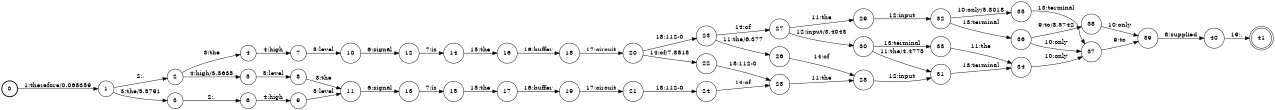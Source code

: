 digraph FST {
rankdir = LR;
size = "8.5,11";
label = "";
center = 1;
orientation = Portrait;
ranksep = "0.4";
nodesep = "0.25";
0 [label = "0", shape = circle, style = bold, fontsize = 14]
	0 -> 1 [label = "1:therefore/0.068359", fontsize = 14];
1 [label = "1", shape = circle, style = solid, fontsize = 14]
	1 -> 2 [label = "2:,", fontsize = 14];
	1 -> 3 [label = "3:the/5.5791", fontsize = 14];
2 [label = "2", shape = circle, style = solid, fontsize = 14]
	2 -> 4 [label = "3:the", fontsize = 14];
	2 -> 5 [label = "4:high/3.5635", fontsize = 14];
3 [label = "3", shape = circle, style = solid, fontsize = 14]
	3 -> 6 [label = "2:,", fontsize = 14];
4 [label = "4", shape = circle, style = solid, fontsize = 14]
	4 -> 7 [label = "4:high", fontsize = 14];
5 [label = "5", shape = circle, style = solid, fontsize = 14]
	5 -> 8 [label = "5:level", fontsize = 14];
6 [label = "6", shape = circle, style = solid, fontsize = 14]
	6 -> 9 [label = "4:high", fontsize = 14];
7 [label = "7", shape = circle, style = solid, fontsize = 14]
	7 -> 10 [label = "5:level", fontsize = 14];
8 [label = "8", shape = circle, style = solid, fontsize = 14]
	8 -> 11 [label = "3:the", fontsize = 14];
9 [label = "9", shape = circle, style = solid, fontsize = 14]
	9 -> 11 [label = "5:level", fontsize = 14];
10 [label = "10", shape = circle, style = solid, fontsize = 14]
	10 -> 12 [label = "6:signal", fontsize = 14];
11 [label = "11", shape = circle, style = solid, fontsize = 14]
	11 -> 13 [label = "6:signal", fontsize = 14];
12 [label = "12", shape = circle, style = solid, fontsize = 14]
	12 -> 14 [label = "7:is", fontsize = 14];
13 [label = "13", shape = circle, style = solid, fontsize = 14]
	13 -> 15 [label = "7:is", fontsize = 14];
14 [label = "14", shape = circle, style = solid, fontsize = 14]
	14 -> 16 [label = "15:the", fontsize = 14];
15 [label = "15", shape = circle, style = solid, fontsize = 14]
	15 -> 17 [label = "15:the", fontsize = 14];
16 [label = "16", shape = circle, style = solid, fontsize = 14]
	16 -> 18 [label = "16:buffer", fontsize = 14];
17 [label = "17", shape = circle, style = solid, fontsize = 14]
	17 -> 19 [label = "16:buffer", fontsize = 14];
18 [label = "18", shape = circle, style = solid, fontsize = 14]
	18 -> 20 [label = "17:circuit", fontsize = 14];
19 [label = "19", shape = circle, style = solid, fontsize = 14]
	19 -> 21 [label = "17:circuit", fontsize = 14];
20 [label = "20", shape = circle, style = solid, fontsize = 14]
	20 -> 22 [label = "14:of/7.8818", fontsize = 14];
	20 -> 23 [label = "18:112-0", fontsize = 14];
21 [label = "21", shape = circle, style = solid, fontsize = 14]
	21 -> 24 [label = "18:112-0", fontsize = 14];
22 [label = "22", shape = circle, style = solid, fontsize = 14]
	22 -> 25 [label = "18:112-0", fontsize = 14];
23 [label = "23", shape = circle, style = solid, fontsize = 14]
	23 -> 26 [label = "11:the/6.377", fontsize = 14];
	23 -> 27 [label = "14:of", fontsize = 14];
24 [label = "24", shape = circle, style = solid, fontsize = 14]
	24 -> 25 [label = "14:of", fontsize = 14];
25 [label = "25", shape = circle, style = solid, fontsize = 14]
	25 -> 28 [label = "11:the", fontsize = 14];
26 [label = "26", shape = circle, style = solid, fontsize = 14]
	26 -> 28 [label = "14:of", fontsize = 14];
27 [label = "27", shape = circle, style = solid, fontsize = 14]
	27 -> 29 [label = "11:the", fontsize = 14];
	27 -> 30 [label = "12:input/3.4043", fontsize = 14];
28 [label = "28", shape = circle, style = solid, fontsize = 14]
	28 -> 31 [label = "12:input", fontsize = 14];
29 [label = "29", shape = circle, style = solid, fontsize = 14]
	29 -> 32 [label = "12:input", fontsize = 14];
30 [label = "30", shape = circle, style = solid, fontsize = 14]
	30 -> 31 [label = "11:the/4.4775", fontsize = 14];
	30 -> 33 [label = "13:terminal", fontsize = 14];
31 [label = "31", shape = circle, style = solid, fontsize = 14]
	31 -> 34 [label = "13:terminal", fontsize = 14];
32 [label = "32", shape = circle, style = solid, fontsize = 14]
	32 -> 35 [label = "10:only/5.8018", fontsize = 14];
	32 -> 36 [label = "13:terminal", fontsize = 14];
33 [label = "33", shape = circle, style = solid, fontsize = 14]
	33 -> 34 [label = "11:the", fontsize = 14];
34 [label = "34", shape = circle, style = solid, fontsize = 14]
	34 -> 37 [label = "10:only", fontsize = 14];
35 [label = "35", shape = circle, style = solid, fontsize = 14]
	35 -> 37 [label = "13:terminal", fontsize = 14];
36 [label = "36", shape = circle, style = solid, fontsize = 14]
	36 -> 38 [label = "9:to/8.5742", fontsize = 14];
	36 -> 37 [label = "10:only", fontsize = 14];
37 [label = "37", shape = circle, style = solid, fontsize = 14]
	37 -> 39 [label = "9:to", fontsize = 14];
38 [label = "38", shape = circle, style = solid, fontsize = 14]
	38 -> 39 [label = "10:only", fontsize = 14];
39 [label = "39", shape = circle, style = solid, fontsize = 14]
	39 -> 40 [label = "8:supplied", fontsize = 14];
40 [label = "40", shape = circle, style = solid, fontsize = 14]
	40 -> 41 [label = "19:.", fontsize = 14];
41 [label = "41", shape = doublecircle, style = solid, fontsize = 14]
}
